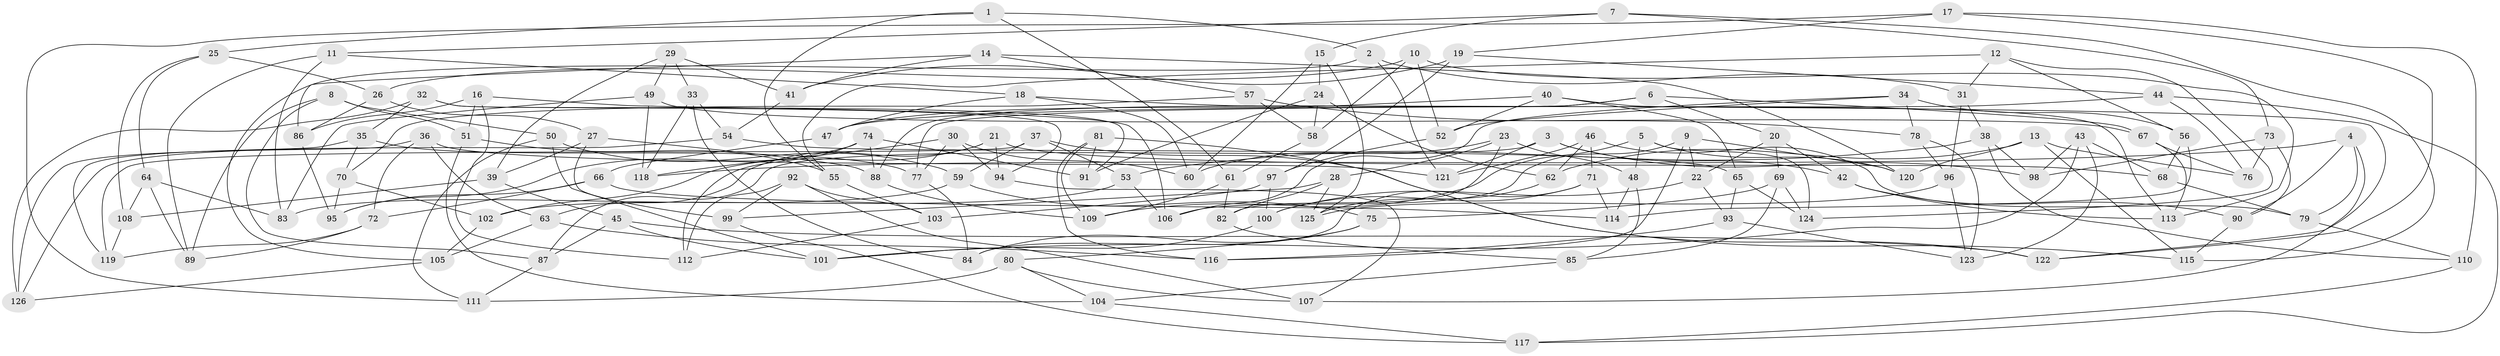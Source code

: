 // Generated by graph-tools (version 1.1) at 2025/26/03/09/25 03:26:56]
// undirected, 126 vertices, 252 edges
graph export_dot {
graph [start="1"]
  node [color=gray90,style=filled];
  1;
  2;
  3;
  4;
  5;
  6;
  7;
  8;
  9;
  10;
  11;
  12;
  13;
  14;
  15;
  16;
  17;
  18;
  19;
  20;
  21;
  22;
  23;
  24;
  25;
  26;
  27;
  28;
  29;
  30;
  31;
  32;
  33;
  34;
  35;
  36;
  37;
  38;
  39;
  40;
  41;
  42;
  43;
  44;
  45;
  46;
  47;
  48;
  49;
  50;
  51;
  52;
  53;
  54;
  55;
  56;
  57;
  58;
  59;
  60;
  61;
  62;
  63;
  64;
  65;
  66;
  67;
  68;
  69;
  70;
  71;
  72;
  73;
  74;
  75;
  76;
  77;
  78;
  79;
  80;
  81;
  82;
  83;
  84;
  85;
  86;
  87;
  88;
  89;
  90;
  91;
  92;
  93;
  94;
  95;
  96;
  97;
  98;
  99;
  100;
  101;
  102;
  103;
  104;
  105;
  106;
  107;
  108;
  109;
  110;
  111;
  112;
  113;
  114;
  115;
  116;
  117;
  118;
  119;
  120;
  121;
  122;
  123;
  124;
  125;
  126;
  1 -- 2;
  1 -- 25;
  1 -- 61;
  1 -- 55;
  2 -- 31;
  2 -- 105;
  2 -- 121;
  3 -- 42;
  3 -- 98;
  3 -- 87;
  3 -- 121;
  4 -- 118;
  4 -- 79;
  4 -- 107;
  4 -- 90;
  5 -- 48;
  5 -- 109;
  5 -- 120;
  5 -- 124;
  6 -- 20;
  6 -- 88;
  6 -- 67;
  6 -- 77;
  7 -- 73;
  7 -- 15;
  7 -- 115;
  7 -- 11;
  8 -- 89;
  8 -- 51;
  8 -- 87;
  8 -- 50;
  9 -- 116;
  9 -- 106;
  9 -- 22;
  9 -- 120;
  10 -- 26;
  10 -- 113;
  10 -- 52;
  10 -- 58;
  11 -- 18;
  11 -- 89;
  11 -- 83;
  12 -- 55;
  12 -- 124;
  12 -- 31;
  12 -- 56;
  13 -- 115;
  13 -- 120;
  13 -- 76;
  13 -- 62;
  14 -- 57;
  14 -- 120;
  14 -- 86;
  14 -- 41;
  15 -- 24;
  15 -- 125;
  15 -- 60;
  16 -- 106;
  16 -- 112;
  16 -- 51;
  16 -- 86;
  17 -- 111;
  17 -- 122;
  17 -- 19;
  17 -- 110;
  18 -- 47;
  18 -- 60;
  18 -- 122;
  19 -- 97;
  19 -- 41;
  19 -- 44;
  20 -- 69;
  20 -- 22;
  20 -- 42;
  21 -- 63;
  21 -- 68;
  21 -- 102;
  21 -- 94;
  22 -- 100;
  22 -- 93;
  23 -- 60;
  23 -- 48;
  23 -- 28;
  23 -- 82;
  24 -- 62;
  24 -- 91;
  24 -- 58;
  25 -- 64;
  25 -- 108;
  25 -- 26;
  26 -- 27;
  26 -- 86;
  27 -- 39;
  27 -- 88;
  27 -- 99;
  28 -- 125;
  28 -- 82;
  28 -- 99;
  29 -- 41;
  29 -- 49;
  29 -- 33;
  29 -- 39;
  30 -- 94;
  30 -- 118;
  30 -- 60;
  30 -- 77;
  31 -- 96;
  31 -- 38;
  32 -- 94;
  32 -- 91;
  32 -- 126;
  32 -- 35;
  33 -- 54;
  33 -- 84;
  33 -- 118;
  34 -- 106;
  34 -- 78;
  34 -- 56;
  34 -- 52;
  35 -- 70;
  35 -- 119;
  35 -- 77;
  36 -- 126;
  36 -- 121;
  36 -- 63;
  36 -- 72;
  37 -- 59;
  37 -- 115;
  37 -- 119;
  37 -- 53;
  38 -- 98;
  38 -- 110;
  38 -- 53;
  39 -- 45;
  39 -- 108;
  40 -- 47;
  40 -- 113;
  40 -- 52;
  40 -- 65;
  41 -- 54;
  42 -- 90;
  42 -- 113;
  43 -- 68;
  43 -- 101;
  43 -- 123;
  43 -- 98;
  44 -- 47;
  44 -- 76;
  44 -- 117;
  45 -- 101;
  45 -- 87;
  45 -- 122;
  46 -- 62;
  46 -- 71;
  46 -- 121;
  46 -- 79;
  47 -- 66;
  48 -- 114;
  48 -- 85;
  49 -- 118;
  49 -- 67;
  49 -- 83;
  50 -- 101;
  50 -- 59;
  50 -- 111;
  51 -- 104;
  51 -- 55;
  52 -- 97;
  53 -- 102;
  53 -- 106;
  54 -- 65;
  54 -- 126;
  55 -- 103;
  56 -- 68;
  56 -- 114;
  57 -- 70;
  57 -- 78;
  57 -- 58;
  58 -- 61;
  59 -- 75;
  59 -- 83;
  61 -- 82;
  61 -- 109;
  62 -- 125;
  63 -- 105;
  63 -- 116;
  64 -- 89;
  64 -- 108;
  64 -- 83;
  65 -- 124;
  65 -- 93;
  66 -- 114;
  66 -- 95;
  66 -- 72;
  67 -- 113;
  67 -- 76;
  68 -- 79;
  69 -- 124;
  69 -- 85;
  69 -- 75;
  70 -- 102;
  70 -- 95;
  71 -- 100;
  71 -- 114;
  71 -- 84;
  72 -- 89;
  72 -- 119;
  73 -- 98;
  73 -- 76;
  73 -- 90;
  74 -- 91;
  74 -- 112;
  74 -- 88;
  74 -- 95;
  75 -- 80;
  75 -- 84;
  77 -- 84;
  78 -- 96;
  78 -- 123;
  79 -- 110;
  80 -- 111;
  80 -- 107;
  80 -- 104;
  81 -- 122;
  81 -- 91;
  81 -- 109;
  81 -- 116;
  82 -- 85;
  85 -- 104;
  86 -- 95;
  87 -- 111;
  88 -- 109;
  90 -- 115;
  92 -- 112;
  92 -- 99;
  92 -- 107;
  92 -- 103;
  93 -- 123;
  93 -- 116;
  94 -- 107;
  96 -- 123;
  96 -- 125;
  97 -- 103;
  97 -- 100;
  99 -- 117;
  100 -- 101;
  102 -- 105;
  103 -- 112;
  104 -- 117;
  105 -- 126;
  108 -- 119;
  110 -- 117;
}
